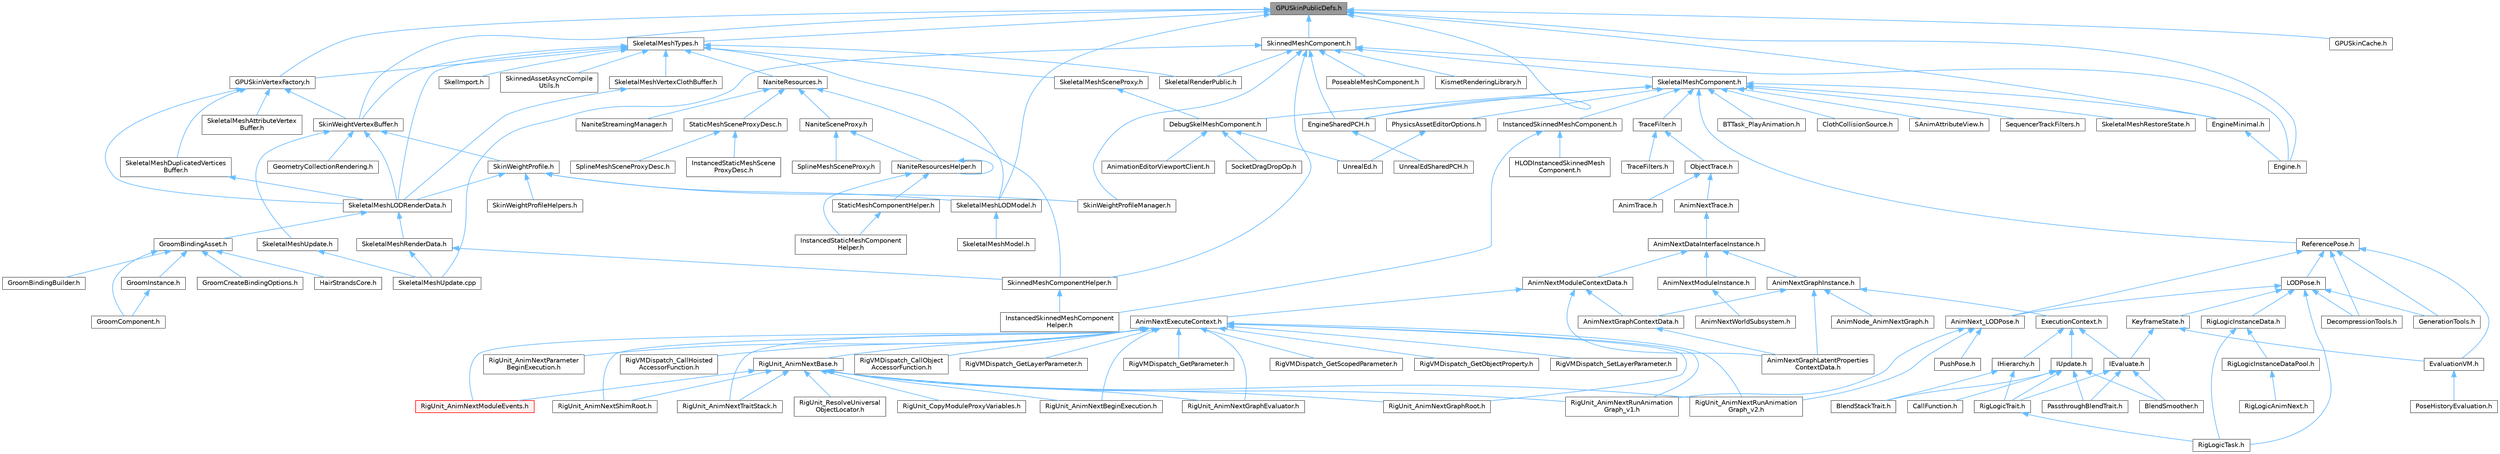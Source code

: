 digraph "GPUSkinPublicDefs.h"
{
 // INTERACTIVE_SVG=YES
 // LATEX_PDF_SIZE
  bgcolor="transparent";
  edge [fontname=Helvetica,fontsize=10,labelfontname=Helvetica,labelfontsize=10];
  node [fontname=Helvetica,fontsize=10,shape=box,height=0.2,width=0.4];
  Node1 [id="Node000001",label="GPUSkinPublicDefs.h",height=0.2,width=0.4,color="gray40", fillcolor="grey60", style="filled", fontcolor="black",tooltip=" "];
  Node1 -> Node2 [id="edge1_Node000001_Node000002",dir="back",color="steelblue1",style="solid",tooltip=" "];
  Node2 [id="Node000002",label="Engine.h",height=0.2,width=0.4,color="grey40", fillcolor="white", style="filled",URL="$d1/d34/Public_2Engine_8h.html",tooltip=" "];
  Node1 -> Node3 [id="edge2_Node000001_Node000003",dir="back",color="steelblue1",style="solid",tooltip=" "];
  Node3 [id="Node000003",label="EngineMinimal.h",height=0.2,width=0.4,color="grey40", fillcolor="white", style="filled",URL="$d0/d2c/EngineMinimal_8h.html",tooltip=" "];
  Node3 -> Node2 [id="edge3_Node000003_Node000002",dir="back",color="steelblue1",style="solid",tooltip=" "];
  Node1 -> Node4 [id="edge4_Node000001_Node000004",dir="back",color="steelblue1",style="solid",tooltip=" "];
  Node4 [id="Node000004",label="EngineSharedPCH.h",height=0.2,width=0.4,color="grey40", fillcolor="white", style="filled",URL="$dc/dbb/EngineSharedPCH_8h.html",tooltip=" "];
  Node4 -> Node5 [id="edge5_Node000004_Node000005",dir="back",color="steelblue1",style="solid",tooltip=" "];
  Node5 [id="Node000005",label="UnrealEdSharedPCH.h",height=0.2,width=0.4,color="grey40", fillcolor="white", style="filled",URL="$d1/de6/UnrealEdSharedPCH_8h.html",tooltip=" "];
  Node1 -> Node6 [id="edge6_Node000001_Node000006",dir="back",color="steelblue1",style="solid",tooltip=" "];
  Node6 [id="Node000006",label="GPUSkinCache.h",height=0.2,width=0.4,color="grey40", fillcolor="white", style="filled",URL="$d0/d2d/GPUSkinCache_8h.html",tooltip=" "];
  Node1 -> Node7 [id="edge7_Node000001_Node000007",dir="back",color="steelblue1",style="solid",tooltip=" "];
  Node7 [id="Node000007",label="GPUSkinVertexFactory.h",height=0.2,width=0.4,color="grey40", fillcolor="white", style="filled",URL="$db/dcc/GPUSkinVertexFactory_8h.html",tooltip=" "];
  Node7 -> Node8 [id="edge8_Node000007_Node000008",dir="back",color="steelblue1",style="solid",tooltip=" "];
  Node8 [id="Node000008",label="SkeletalMeshAttributeVertex\lBuffer.h",height=0.2,width=0.4,color="grey40", fillcolor="white", style="filled",URL="$de/d6e/SkeletalMeshAttributeVertexBuffer_8h.html",tooltip=" "];
  Node7 -> Node9 [id="edge9_Node000007_Node000009",dir="back",color="steelblue1",style="solid",tooltip=" "];
  Node9 [id="Node000009",label="SkeletalMeshDuplicatedVertices\lBuffer.h",height=0.2,width=0.4,color="grey40", fillcolor="white", style="filled",URL="$d6/da7/SkeletalMeshDuplicatedVerticesBuffer_8h.html",tooltip=" "];
  Node9 -> Node10 [id="edge10_Node000009_Node000010",dir="back",color="steelblue1",style="solid",tooltip=" "];
  Node10 [id="Node000010",label="SkeletalMeshLODRenderData.h",height=0.2,width=0.4,color="grey40", fillcolor="white", style="filled",URL="$d0/d5a/SkeletalMeshLODRenderData_8h.html",tooltip=" "];
  Node10 -> Node11 [id="edge11_Node000010_Node000011",dir="back",color="steelblue1",style="solid",tooltip=" "];
  Node11 [id="Node000011",label="GroomBindingAsset.h",height=0.2,width=0.4,color="grey40", fillcolor="white", style="filled",URL="$de/d26/GroomBindingAsset_8h.html",tooltip=" "];
  Node11 -> Node12 [id="edge12_Node000011_Node000012",dir="back",color="steelblue1",style="solid",tooltip=" "];
  Node12 [id="Node000012",label="GroomBindingBuilder.h",height=0.2,width=0.4,color="grey40", fillcolor="white", style="filled",URL="$d2/d2f/GroomBindingBuilder_8h.html",tooltip=" "];
  Node11 -> Node13 [id="edge13_Node000011_Node000013",dir="back",color="steelblue1",style="solid",tooltip=" "];
  Node13 [id="Node000013",label="GroomComponent.h",height=0.2,width=0.4,color="grey40", fillcolor="white", style="filled",URL="$de/d2e/GroomComponent_8h.html",tooltip=" "];
  Node11 -> Node14 [id="edge14_Node000011_Node000014",dir="back",color="steelblue1",style="solid",tooltip=" "];
  Node14 [id="Node000014",label="GroomCreateBindingOptions.h",height=0.2,width=0.4,color="grey40", fillcolor="white", style="filled",URL="$d5/dba/GroomCreateBindingOptions_8h.html",tooltip=" "];
  Node11 -> Node15 [id="edge15_Node000011_Node000015",dir="back",color="steelblue1",style="solid",tooltip=" "];
  Node15 [id="Node000015",label="GroomInstance.h",height=0.2,width=0.4,color="grey40", fillcolor="white", style="filled",URL="$dd/d47/GroomInstance_8h.html",tooltip=" "];
  Node15 -> Node13 [id="edge16_Node000015_Node000013",dir="back",color="steelblue1",style="solid",tooltip=" "];
  Node11 -> Node16 [id="edge17_Node000011_Node000016",dir="back",color="steelblue1",style="solid",tooltip=" "];
  Node16 [id="Node000016",label="HairStrandsCore.h",height=0.2,width=0.4,color="grey40", fillcolor="white", style="filled",URL="$d7/def/HairStrandsCore_8h.html",tooltip=" "];
  Node10 -> Node17 [id="edge18_Node000010_Node000017",dir="back",color="steelblue1",style="solid",tooltip=" "];
  Node17 [id="Node000017",label="SkeletalMeshRenderData.h",height=0.2,width=0.4,color="grey40", fillcolor="white", style="filled",URL="$d9/d14/SkeletalMeshRenderData_8h.html",tooltip=" "];
  Node17 -> Node18 [id="edge19_Node000017_Node000018",dir="back",color="steelblue1",style="solid",tooltip=" "];
  Node18 [id="Node000018",label="SkeletalMeshUpdate.cpp",height=0.2,width=0.4,color="grey40", fillcolor="white", style="filled",URL="$db/d45/SkeletalMeshUpdate_8cpp.html",tooltip=" "];
  Node17 -> Node19 [id="edge20_Node000017_Node000019",dir="back",color="steelblue1",style="solid",tooltip=" "];
  Node19 [id="Node000019",label="SkinnedMeshComponentHelper.h",height=0.2,width=0.4,color="grey40", fillcolor="white", style="filled",URL="$db/d81/SkinnedMeshComponentHelper_8h.html",tooltip=" "];
  Node19 -> Node20 [id="edge21_Node000019_Node000020",dir="back",color="steelblue1",style="solid",tooltip=" "];
  Node20 [id="Node000020",label="InstancedSkinnedMeshComponent\lHelper.h",height=0.2,width=0.4,color="grey40", fillcolor="white", style="filled",URL="$d1/d86/InstancedSkinnedMeshComponentHelper_8h.html",tooltip=" "];
  Node7 -> Node10 [id="edge22_Node000007_Node000010",dir="back",color="steelblue1",style="solid",tooltip=" "];
  Node7 -> Node21 [id="edge23_Node000007_Node000021",dir="back",color="steelblue1",style="solid",tooltip=" "];
  Node21 [id="Node000021",label="SkinWeightVertexBuffer.h",height=0.2,width=0.4,color="grey40", fillcolor="white", style="filled",URL="$d3/d86/SkinWeightVertexBuffer_8h.html",tooltip=" "];
  Node21 -> Node22 [id="edge24_Node000021_Node000022",dir="back",color="steelblue1",style="solid",tooltip=" "];
  Node22 [id="Node000022",label="GeometryCollectionRendering.h",height=0.2,width=0.4,color="grey40", fillcolor="white", style="filled",URL="$dc/d68/GeometryCollectionRendering_8h.html",tooltip=" "];
  Node21 -> Node10 [id="edge25_Node000021_Node000010",dir="back",color="steelblue1",style="solid",tooltip=" "];
  Node21 -> Node23 [id="edge26_Node000021_Node000023",dir="back",color="steelblue1",style="solid",tooltip=" "];
  Node23 [id="Node000023",label="SkeletalMeshUpdate.h",height=0.2,width=0.4,color="grey40", fillcolor="white", style="filled",URL="$df/d79/SkeletalMeshUpdate_8h.html",tooltip=" "];
  Node23 -> Node18 [id="edge27_Node000023_Node000018",dir="back",color="steelblue1",style="solid",tooltip=" "];
  Node21 -> Node24 [id="edge28_Node000021_Node000024",dir="back",color="steelblue1",style="solid",tooltip=" "];
  Node24 [id="Node000024",label="SkinWeightProfile.h",height=0.2,width=0.4,color="grey40", fillcolor="white", style="filled",URL="$d9/d1f/SkinWeightProfile_8h.html",tooltip=" "];
  Node24 -> Node25 [id="edge29_Node000024_Node000025",dir="back",color="steelblue1",style="solid",tooltip=" "];
  Node25 [id="Node000025",label="SkeletalMeshLODModel.h",height=0.2,width=0.4,color="grey40", fillcolor="white", style="filled",URL="$d2/d34/SkeletalMeshLODModel_8h.html",tooltip=" "];
  Node25 -> Node26 [id="edge30_Node000025_Node000026",dir="back",color="steelblue1",style="solid",tooltip=" "];
  Node26 [id="Node000026",label="SkeletalMeshModel.h",height=0.2,width=0.4,color="grey40", fillcolor="white", style="filled",URL="$d1/d2c/SkeletalMeshModel_8h.html",tooltip=" "];
  Node24 -> Node10 [id="edge31_Node000024_Node000010",dir="back",color="steelblue1",style="solid",tooltip=" "];
  Node24 -> Node27 [id="edge32_Node000024_Node000027",dir="back",color="steelblue1",style="solid",tooltip=" "];
  Node27 [id="Node000027",label="SkinWeightProfileHelpers.h",height=0.2,width=0.4,color="grey40", fillcolor="white", style="filled",URL="$d4/d53/SkinWeightProfileHelpers_8h.html",tooltip=" "];
  Node24 -> Node28 [id="edge33_Node000024_Node000028",dir="back",color="steelblue1",style="solid",tooltip=" "];
  Node28 [id="Node000028",label="SkinWeightProfileManager.h",height=0.2,width=0.4,color="grey40", fillcolor="white", style="filled",URL="$d4/d83/SkinWeightProfileManager_8h.html",tooltip=" "];
  Node1 -> Node25 [id="edge34_Node000001_Node000025",dir="back",color="steelblue1",style="solid",tooltip=" "];
  Node1 -> Node29 [id="edge35_Node000001_Node000029",dir="back",color="steelblue1",style="solid",tooltip=" "];
  Node29 [id="Node000029",label="SkeletalMeshTypes.h",height=0.2,width=0.4,color="grey40", fillcolor="white", style="filled",URL="$d5/d0c/SkeletalMeshTypes_8h.html",tooltip=" "];
  Node29 -> Node7 [id="edge36_Node000029_Node000007",dir="back",color="steelblue1",style="solid",tooltip=" "];
  Node29 -> Node30 [id="edge37_Node000029_Node000030",dir="back",color="steelblue1",style="solid",tooltip=" "];
  Node30 [id="Node000030",label="NaniteResources.h",height=0.2,width=0.4,color="grey40", fillcolor="white", style="filled",URL="$d7/d8b/NaniteResources_8h.html",tooltip=" "];
  Node30 -> Node31 [id="edge38_Node000030_Node000031",dir="back",color="steelblue1",style="solid",tooltip=" "];
  Node31 [id="Node000031",label="NaniteSceneProxy.h",height=0.2,width=0.4,color="grey40", fillcolor="white", style="filled",URL="$de/dae/NaniteSceneProxy_8h.html",tooltip=" "];
  Node31 -> Node32 [id="edge39_Node000031_Node000032",dir="back",color="steelblue1",style="solid",tooltip=" "];
  Node32 [id="Node000032",label="NaniteResourcesHelper.h",height=0.2,width=0.4,color="grey40", fillcolor="white", style="filled",URL="$dc/d48/NaniteResourcesHelper_8h.html",tooltip=" "];
  Node32 -> Node33 [id="edge40_Node000032_Node000033",dir="back",color="steelblue1",style="solid",tooltip=" "];
  Node33 [id="Node000033",label="InstancedStaticMeshComponent\lHelper.h",height=0.2,width=0.4,color="grey40", fillcolor="white", style="filled",URL="$dc/dc7/InstancedStaticMeshComponentHelper_8h.html",tooltip=" "];
  Node32 -> Node32 [id="edge41_Node000032_Node000032",dir="back",color="steelblue1",style="solid",tooltip=" "];
  Node32 -> Node34 [id="edge42_Node000032_Node000034",dir="back",color="steelblue1",style="solid",tooltip=" "];
  Node34 [id="Node000034",label="StaticMeshComponentHelper.h",height=0.2,width=0.4,color="grey40", fillcolor="white", style="filled",URL="$dc/dc1/StaticMeshComponentHelper_8h.html",tooltip=" "];
  Node34 -> Node33 [id="edge43_Node000034_Node000033",dir="back",color="steelblue1",style="solid",tooltip=" "];
  Node31 -> Node35 [id="edge44_Node000031_Node000035",dir="back",color="steelblue1",style="solid",tooltip=" "];
  Node35 [id="Node000035",label="SplineMeshSceneProxy.h",height=0.2,width=0.4,color="grey40", fillcolor="white", style="filled",URL="$dd/dcb/SplineMeshSceneProxy_8h.html",tooltip=" "];
  Node30 -> Node36 [id="edge45_Node000030_Node000036",dir="back",color="steelblue1",style="solid",tooltip=" "];
  Node36 [id="Node000036",label="NaniteStreamingManager.h",height=0.2,width=0.4,color="grey40", fillcolor="white", style="filled",URL="$d2/d3f/NaniteStreamingManager_8h.html",tooltip=" "];
  Node30 -> Node19 [id="edge46_Node000030_Node000019",dir="back",color="steelblue1",style="solid",tooltip=" "];
  Node30 -> Node37 [id="edge47_Node000030_Node000037",dir="back",color="steelblue1",style="solid",tooltip=" "];
  Node37 [id="Node000037",label="StaticMeshSceneProxyDesc.h",height=0.2,width=0.4,color="grey40", fillcolor="white", style="filled",URL="$d0/d31/StaticMeshSceneProxyDesc_8h.html",tooltip=" "];
  Node37 -> Node38 [id="edge48_Node000037_Node000038",dir="back",color="steelblue1",style="solid",tooltip=" "];
  Node38 [id="Node000038",label="InstancedStaticMeshScene\lProxyDesc.h",height=0.2,width=0.4,color="grey40", fillcolor="white", style="filled",URL="$db/dcf/InstancedStaticMeshSceneProxyDesc_8h.html",tooltip=" "];
  Node37 -> Node39 [id="edge49_Node000037_Node000039",dir="back",color="steelblue1",style="solid",tooltip=" "];
  Node39 [id="Node000039",label="SplineMeshSceneProxyDesc.h",height=0.2,width=0.4,color="grey40", fillcolor="white", style="filled",URL="$db/d1b/SplineMeshSceneProxyDesc_8h.html",tooltip=" "];
  Node29 -> Node40 [id="edge50_Node000029_Node000040",dir="back",color="steelblue1",style="solid",tooltip=" "];
  Node40 [id="Node000040",label="SkelImport.h",height=0.2,width=0.4,color="grey40", fillcolor="white", style="filled",URL="$d2/d8b/SkelImport_8h.html",tooltip=" "];
  Node29 -> Node25 [id="edge51_Node000029_Node000025",dir="back",color="steelblue1",style="solid",tooltip=" "];
  Node29 -> Node10 [id="edge52_Node000029_Node000010",dir="back",color="steelblue1",style="solid",tooltip=" "];
  Node29 -> Node41 [id="edge53_Node000029_Node000041",dir="back",color="steelblue1",style="solid",tooltip=" "];
  Node41 [id="Node000041",label="SkeletalMeshSceneProxy.h",height=0.2,width=0.4,color="grey40", fillcolor="white", style="filled",URL="$de/de8/SkeletalMeshSceneProxy_8h.html",tooltip=" "];
  Node41 -> Node42 [id="edge54_Node000041_Node000042",dir="back",color="steelblue1",style="solid",tooltip=" "];
  Node42 [id="Node000042",label="DebugSkelMeshComponent.h",height=0.2,width=0.4,color="grey40", fillcolor="white", style="filled",URL="$d5/d33/DebugSkelMeshComponent_8h.html",tooltip=" "];
  Node42 -> Node43 [id="edge55_Node000042_Node000043",dir="back",color="steelblue1",style="solid",tooltip=" "];
  Node43 [id="Node000043",label="AnimationEditorViewportClient.h",height=0.2,width=0.4,color="grey40", fillcolor="white", style="filled",URL="$d1/d45/AnimationEditorViewportClient_8h.html",tooltip=" "];
  Node42 -> Node44 [id="edge56_Node000042_Node000044",dir="back",color="steelblue1",style="solid",tooltip=" "];
  Node44 [id="Node000044",label="SocketDragDropOp.h",height=0.2,width=0.4,color="grey40", fillcolor="white", style="filled",URL="$d2/d53/SocketDragDropOp_8h.html",tooltip=" "];
  Node42 -> Node45 [id="edge57_Node000042_Node000045",dir="back",color="steelblue1",style="solid",tooltip=" "];
  Node45 [id="Node000045",label="UnrealEd.h",height=0.2,width=0.4,color="grey40", fillcolor="white", style="filled",URL="$d2/d5f/UnrealEd_8h.html",tooltip=" "];
  Node29 -> Node46 [id="edge58_Node000029_Node000046",dir="back",color="steelblue1",style="solid",tooltip=" "];
  Node46 [id="Node000046",label="SkeletalMeshVertexClothBuffer.h",height=0.2,width=0.4,color="grey40", fillcolor="white", style="filled",URL="$d4/d64/SkeletalMeshVertexClothBuffer_8h.html",tooltip=" "];
  Node46 -> Node10 [id="edge59_Node000046_Node000010",dir="back",color="steelblue1",style="solid",tooltip=" "];
  Node29 -> Node47 [id="edge60_Node000029_Node000047",dir="back",color="steelblue1",style="solid",tooltip=" "];
  Node47 [id="Node000047",label="SkeletalRenderPublic.h",height=0.2,width=0.4,color="grey40", fillcolor="white", style="filled",URL="$d5/d40/SkeletalRenderPublic_8h.html",tooltip=" "];
  Node29 -> Node21 [id="edge61_Node000029_Node000021",dir="back",color="steelblue1",style="solid",tooltip=" "];
  Node29 -> Node48 [id="edge62_Node000029_Node000048",dir="back",color="steelblue1",style="solid",tooltip=" "];
  Node48 [id="Node000048",label="SkinnedAssetAsyncCompile\lUtils.h",height=0.2,width=0.4,color="grey40", fillcolor="white", style="filled",URL="$d0/dc7/SkinnedAssetAsyncCompileUtils_8h.html",tooltip=" "];
  Node1 -> Node21 [id="edge63_Node000001_Node000021",dir="back",color="steelblue1",style="solid",tooltip=" "];
  Node1 -> Node49 [id="edge64_Node000001_Node000049",dir="back",color="steelblue1",style="solid",tooltip=" "];
  Node49 [id="Node000049",label="SkinnedMeshComponent.h",height=0.2,width=0.4,color="grey40", fillcolor="white", style="filled",URL="$da/d62/SkinnedMeshComponent_8h.html",tooltip=" "];
  Node49 -> Node2 [id="edge65_Node000049_Node000002",dir="back",color="steelblue1",style="solid",tooltip=" "];
  Node49 -> Node4 [id="edge66_Node000049_Node000004",dir="back",color="steelblue1",style="solid",tooltip=" "];
  Node49 -> Node50 [id="edge67_Node000049_Node000050",dir="back",color="steelblue1",style="solid",tooltip=" "];
  Node50 [id="Node000050",label="KismetRenderingLibrary.h",height=0.2,width=0.4,color="grey40", fillcolor="white", style="filled",URL="$dc/d9a/KismetRenderingLibrary_8h.html",tooltip=" "];
  Node49 -> Node51 [id="edge68_Node000049_Node000051",dir="back",color="steelblue1",style="solid",tooltip=" "];
  Node51 [id="Node000051",label="PoseableMeshComponent.h",height=0.2,width=0.4,color="grey40", fillcolor="white", style="filled",URL="$df/d28/PoseableMeshComponent_8h.html",tooltip=" "];
  Node49 -> Node52 [id="edge69_Node000049_Node000052",dir="back",color="steelblue1",style="solid",tooltip=" "];
  Node52 [id="Node000052",label="SkeletalMeshComponent.h",height=0.2,width=0.4,color="grey40", fillcolor="white", style="filled",URL="$d8/db5/SkeletalMeshComponent_8h.html",tooltip=" "];
  Node52 -> Node53 [id="edge70_Node000052_Node000053",dir="back",color="steelblue1",style="solid",tooltip=" "];
  Node53 [id="Node000053",label="BTTask_PlayAnimation.h",height=0.2,width=0.4,color="grey40", fillcolor="white", style="filled",URL="$db/d8d/BTTask__PlayAnimation_8h.html",tooltip=" "];
  Node52 -> Node54 [id="edge71_Node000052_Node000054",dir="back",color="steelblue1",style="solid",tooltip=" "];
  Node54 [id="Node000054",label="ClothCollisionSource.h",height=0.2,width=0.4,color="grey40", fillcolor="white", style="filled",URL="$d2/dac/ClothCollisionSource_8h.html",tooltip=" "];
  Node52 -> Node42 [id="edge72_Node000052_Node000042",dir="back",color="steelblue1",style="solid",tooltip=" "];
  Node52 -> Node3 [id="edge73_Node000052_Node000003",dir="back",color="steelblue1",style="solid",tooltip=" "];
  Node52 -> Node4 [id="edge74_Node000052_Node000004",dir="back",color="steelblue1",style="solid",tooltip=" "];
  Node52 -> Node55 [id="edge75_Node000052_Node000055",dir="back",color="steelblue1",style="solid",tooltip=" "];
  Node55 [id="Node000055",label="InstancedSkinnedMeshComponent.h",height=0.2,width=0.4,color="grey40", fillcolor="white", style="filled",URL="$d7/da7/InstancedSkinnedMeshComponent_8h.html",tooltip=" "];
  Node55 -> Node56 [id="edge76_Node000055_Node000056",dir="back",color="steelblue1",style="solid",tooltip=" "];
  Node56 [id="Node000056",label="HLODInstancedSkinnedMesh\lComponent.h",height=0.2,width=0.4,color="grey40", fillcolor="white", style="filled",URL="$d5/d06/HLODInstancedSkinnedMeshComponent_8h.html",tooltip=" "];
  Node55 -> Node20 [id="edge77_Node000055_Node000020",dir="back",color="steelblue1",style="solid",tooltip=" "];
  Node52 -> Node57 [id="edge78_Node000052_Node000057",dir="back",color="steelblue1",style="solid",tooltip=" "];
  Node57 [id="Node000057",label="PhysicsAssetEditorOptions.h",height=0.2,width=0.4,color="grey40", fillcolor="white", style="filled",URL="$df/d83/PhysicsAssetEditorOptions_8h.html",tooltip=" "];
  Node57 -> Node45 [id="edge79_Node000057_Node000045",dir="back",color="steelblue1",style="solid",tooltip=" "];
  Node52 -> Node58 [id="edge80_Node000052_Node000058",dir="back",color="steelblue1",style="solid",tooltip=" "];
  Node58 [id="Node000058",label="ReferencePose.h",height=0.2,width=0.4,color="grey40", fillcolor="white", style="filled",URL="$d7/d7f/ReferencePose_8h.html",tooltip=" "];
  Node58 -> Node59 [id="edge81_Node000058_Node000059",dir="back",color="steelblue1",style="solid",tooltip=" "];
  Node59 [id="Node000059",label="AnimNext_LODPose.h",height=0.2,width=0.4,color="grey40", fillcolor="white", style="filled",URL="$d7/d76/AnimNext__LODPose_8h.html",tooltip=" "];
  Node59 -> Node60 [id="edge82_Node000059_Node000060",dir="back",color="steelblue1",style="solid",tooltip=" "];
  Node60 [id="Node000060",label="PushPose.h",height=0.2,width=0.4,color="grey40", fillcolor="white", style="filled",URL="$d2/de9/PushPose_8h.html",tooltip=" "];
  Node59 -> Node61 [id="edge83_Node000059_Node000061",dir="back",color="steelblue1",style="solid",tooltip=" "];
  Node61 [id="Node000061",label="RigUnit_AnimNextRunAnimation\lGraph_v1.h",height=0.2,width=0.4,color="grey40", fillcolor="white", style="filled",URL="$d1/df7/RigUnit__AnimNextRunAnimationGraph__v1_8h.html",tooltip=" "];
  Node59 -> Node62 [id="edge84_Node000059_Node000062",dir="back",color="steelblue1",style="solid",tooltip=" "];
  Node62 [id="Node000062",label="RigUnit_AnimNextRunAnimation\lGraph_v2.h",height=0.2,width=0.4,color="grey40", fillcolor="white", style="filled",URL="$d6/d84/RigUnit__AnimNextRunAnimationGraph__v2_8h.html",tooltip=" "];
  Node58 -> Node63 [id="edge85_Node000058_Node000063",dir="back",color="steelblue1",style="solid",tooltip=" "];
  Node63 [id="Node000063",label="DecompressionTools.h",height=0.2,width=0.4,color="grey40", fillcolor="white", style="filled",URL="$db/dae/DecompressionTools_8h.html",tooltip=" "];
  Node58 -> Node64 [id="edge86_Node000058_Node000064",dir="back",color="steelblue1",style="solid",tooltip=" "];
  Node64 [id="Node000064",label="EvaluationVM.h",height=0.2,width=0.4,color="grey40", fillcolor="white", style="filled",URL="$d0/d71/EvaluationVM_8h.html",tooltip=" "];
  Node64 -> Node65 [id="edge87_Node000064_Node000065",dir="back",color="steelblue1",style="solid",tooltip=" "];
  Node65 [id="Node000065",label="PoseHistoryEvaluation.h",height=0.2,width=0.4,color="grey40", fillcolor="white", style="filled",URL="$d5/d97/PoseHistoryEvaluation_8h.html",tooltip=" "];
  Node58 -> Node66 [id="edge88_Node000058_Node000066",dir="back",color="steelblue1",style="solid",tooltip=" "];
  Node66 [id="Node000066",label="GenerationTools.h",height=0.2,width=0.4,color="grey40", fillcolor="white", style="filled",URL="$d9/d81/GenerationTools_8h.html",tooltip=" "];
  Node58 -> Node67 [id="edge89_Node000058_Node000067",dir="back",color="steelblue1",style="solid",tooltip=" "];
  Node67 [id="Node000067",label="LODPose.h",height=0.2,width=0.4,color="grey40", fillcolor="white", style="filled",URL="$d5/d7b/LODPose_8h.html",tooltip=" "];
  Node67 -> Node59 [id="edge90_Node000067_Node000059",dir="back",color="steelblue1",style="solid",tooltip=" "];
  Node67 -> Node63 [id="edge91_Node000067_Node000063",dir="back",color="steelblue1",style="solid",tooltip=" "];
  Node67 -> Node66 [id="edge92_Node000067_Node000066",dir="back",color="steelblue1",style="solid",tooltip=" "];
  Node67 -> Node68 [id="edge93_Node000067_Node000068",dir="back",color="steelblue1",style="solid",tooltip=" "];
  Node68 [id="Node000068",label="KeyframeState.h",height=0.2,width=0.4,color="grey40", fillcolor="white", style="filled",URL="$d3/dcd/KeyframeState_8h.html",tooltip=" "];
  Node68 -> Node64 [id="edge94_Node000068_Node000064",dir="back",color="steelblue1",style="solid",tooltip=" "];
  Node68 -> Node69 [id="edge95_Node000068_Node000069",dir="back",color="steelblue1",style="solid",tooltip=" "];
  Node69 [id="Node000069",label="IEvaluate.h",height=0.2,width=0.4,color="grey40", fillcolor="white", style="filled",URL="$d8/d35/IEvaluate_8h.html",tooltip=" "];
  Node69 -> Node70 [id="edge96_Node000069_Node000070",dir="back",color="steelblue1",style="solid",tooltip=" "];
  Node70 [id="Node000070",label="BlendSmoother.h",height=0.2,width=0.4,color="grey40", fillcolor="white", style="filled",URL="$d8/d3e/BlendSmoother_8h.html",tooltip=" "];
  Node69 -> Node71 [id="edge97_Node000069_Node000071",dir="back",color="steelblue1",style="solid",tooltip=" "];
  Node71 [id="Node000071",label="PassthroughBlendTrait.h",height=0.2,width=0.4,color="grey40", fillcolor="white", style="filled",URL="$d7/d0b/PassthroughBlendTrait_8h.html",tooltip=" "];
  Node69 -> Node72 [id="edge98_Node000069_Node000072",dir="back",color="steelblue1",style="solid",tooltip=" "];
  Node72 [id="Node000072",label="RigLogicTrait.h",height=0.2,width=0.4,color="grey40", fillcolor="white", style="filled",URL="$d7/dfd/RigLogicTrait_8h.html",tooltip=" "];
  Node72 -> Node73 [id="edge99_Node000072_Node000073",dir="back",color="steelblue1",style="solid",tooltip=" "];
  Node73 [id="Node000073",label="RigLogicTask.h",height=0.2,width=0.4,color="grey40", fillcolor="white", style="filled",URL="$dd/de7/RigLogicTask_8h.html",tooltip=" "];
  Node67 -> Node74 [id="edge100_Node000067_Node000074",dir="back",color="steelblue1",style="solid",tooltip=" "];
  Node74 [id="Node000074",label="RigLogicInstanceData.h",height=0.2,width=0.4,color="grey40", fillcolor="white", style="filled",URL="$d5/d38/RigLogicInstanceData_8h.html",tooltip=" "];
  Node74 -> Node75 [id="edge101_Node000074_Node000075",dir="back",color="steelblue1",style="solid",tooltip=" "];
  Node75 [id="Node000075",label="RigLogicInstanceDataPool.h",height=0.2,width=0.4,color="grey40", fillcolor="white", style="filled",URL="$d3/df0/RigLogicInstanceDataPool_8h.html",tooltip=" "];
  Node75 -> Node76 [id="edge102_Node000075_Node000076",dir="back",color="steelblue1",style="solid",tooltip=" "];
  Node76 [id="Node000076",label="RigLogicAnimNext.h",height=0.2,width=0.4,color="grey40", fillcolor="white", style="filled",URL="$d6/dae/RigLogicAnimNext_8h.html",tooltip=" "];
  Node74 -> Node73 [id="edge103_Node000074_Node000073",dir="back",color="steelblue1",style="solid",tooltip=" "];
  Node67 -> Node73 [id="edge104_Node000067_Node000073",dir="back",color="steelblue1",style="solid",tooltip=" "];
  Node52 -> Node77 [id="edge105_Node000052_Node000077",dir="back",color="steelblue1",style="solid",tooltip=" "];
  Node77 [id="Node000077",label="SAnimAttributeView.h",height=0.2,width=0.4,color="grey40", fillcolor="white", style="filled",URL="$df/d42/SAnimAttributeView_8h.html",tooltip=" "];
  Node52 -> Node78 [id="edge106_Node000052_Node000078",dir="back",color="steelblue1",style="solid",tooltip=" "];
  Node78 [id="Node000078",label="SequencerTrackFilters.h",height=0.2,width=0.4,color="grey40", fillcolor="white", style="filled",URL="$df/d72/SequencerTrackFilters_8h.html",tooltip=" "];
  Node52 -> Node79 [id="edge107_Node000052_Node000079",dir="back",color="steelblue1",style="solid",tooltip=" "];
  Node79 [id="Node000079",label="SkeletalMeshRestoreState.h",height=0.2,width=0.4,color="grey40", fillcolor="white", style="filled",URL="$d4/dfa/SkeletalMeshRestoreState_8h.html",tooltip=" "];
  Node52 -> Node80 [id="edge108_Node000052_Node000080",dir="back",color="steelblue1",style="solid",tooltip=" "];
  Node80 [id="Node000080",label="TraceFilter.h",height=0.2,width=0.4,color="grey40", fillcolor="white", style="filled",URL="$de/dc1/TraceFilter_8h.html",tooltip=" "];
  Node80 -> Node81 [id="edge109_Node000080_Node000081",dir="back",color="steelblue1",style="solid",tooltip=" "];
  Node81 [id="Node000081",label="ObjectTrace.h",height=0.2,width=0.4,color="grey40", fillcolor="white", style="filled",URL="$d5/d70/ObjectTrace_8h.html",tooltip=" "];
  Node81 -> Node82 [id="edge110_Node000081_Node000082",dir="back",color="steelblue1",style="solid",tooltip=" "];
  Node82 [id="Node000082",label="AnimNextTrace.h",height=0.2,width=0.4,color="grey40", fillcolor="white", style="filled",URL="$d5/d1d/AnimNextTrace_8h.html",tooltip=" "];
  Node82 -> Node83 [id="edge111_Node000082_Node000083",dir="back",color="steelblue1",style="solid",tooltip=" "];
  Node83 [id="Node000083",label="AnimNextDataInterfaceInstance.h",height=0.2,width=0.4,color="grey40", fillcolor="white", style="filled",URL="$d4/dc0/AnimNextDataInterfaceInstance_8h.html",tooltip=" "];
  Node83 -> Node84 [id="edge112_Node000083_Node000084",dir="back",color="steelblue1",style="solid",tooltip=" "];
  Node84 [id="Node000084",label="AnimNextGraphInstance.h",height=0.2,width=0.4,color="grey40", fillcolor="white", style="filled",URL="$df/d5e/AnimNextGraphInstance_8h.html",tooltip=" "];
  Node84 -> Node85 [id="edge113_Node000084_Node000085",dir="back",color="steelblue1",style="solid",tooltip=" "];
  Node85 [id="Node000085",label="AnimNextGraphContextData.h",height=0.2,width=0.4,color="grey40", fillcolor="white", style="filled",URL="$d6/d0a/AnimNextGraphContextData_8h.html",tooltip=" "];
  Node85 -> Node86 [id="edge114_Node000085_Node000086",dir="back",color="steelblue1",style="solid",tooltip=" "];
  Node86 [id="Node000086",label="AnimNextGraphLatentProperties\lContextData.h",height=0.2,width=0.4,color="grey40", fillcolor="white", style="filled",URL="$da/d49/AnimNextGraphLatentPropertiesContextData_8h.html",tooltip=" "];
  Node84 -> Node86 [id="edge115_Node000084_Node000086",dir="back",color="steelblue1",style="solid",tooltip=" "];
  Node84 -> Node87 [id="edge116_Node000084_Node000087",dir="back",color="steelblue1",style="solid",tooltip=" "];
  Node87 [id="Node000087",label="AnimNode_AnimNextGraph.h",height=0.2,width=0.4,color="grey40", fillcolor="white", style="filled",URL="$d5/d20/AnimNode__AnimNextGraph_8h.html",tooltip=" "];
  Node84 -> Node88 [id="edge117_Node000084_Node000088",dir="back",color="steelblue1",style="solid",tooltip=" "];
  Node88 [id="Node000088",label="ExecutionContext.h",height=0.2,width=0.4,color="grey40", fillcolor="white", style="filled",URL="$d2/da1/ExecutionContext_8h.html",tooltip=" "];
  Node88 -> Node69 [id="edge118_Node000088_Node000069",dir="back",color="steelblue1",style="solid",tooltip=" "];
  Node88 -> Node89 [id="edge119_Node000088_Node000089",dir="back",color="steelblue1",style="solid",tooltip=" "];
  Node89 [id="Node000089",label="IHierarchy.h",height=0.2,width=0.4,color="grey40", fillcolor="white", style="filled",URL="$d6/d76/IHierarchy_8h.html",tooltip=" "];
  Node89 -> Node90 [id="edge120_Node000089_Node000090",dir="back",color="steelblue1",style="solid",tooltip=" "];
  Node90 [id="Node000090",label="BlendStackTrait.h",height=0.2,width=0.4,color="grey40", fillcolor="white", style="filled",URL="$dd/dc9/BlendStackTrait_8h.html",tooltip=" "];
  Node89 -> Node72 [id="edge121_Node000089_Node000072",dir="back",color="steelblue1",style="solid",tooltip=" "];
  Node88 -> Node91 [id="edge122_Node000088_Node000091",dir="back",color="steelblue1",style="solid",tooltip=" "];
  Node91 [id="Node000091",label="IUpdate.h",height=0.2,width=0.4,color="grey40", fillcolor="white", style="filled",URL="$d9/d18/IUpdate_8h.html",tooltip=" "];
  Node91 -> Node70 [id="edge123_Node000091_Node000070",dir="back",color="steelblue1",style="solid",tooltip=" "];
  Node91 -> Node90 [id="edge124_Node000091_Node000090",dir="back",color="steelblue1",style="solid",tooltip=" "];
  Node91 -> Node92 [id="edge125_Node000091_Node000092",dir="back",color="steelblue1",style="solid",tooltip=" "];
  Node92 [id="Node000092",label="CallFunction.h",height=0.2,width=0.4,color="grey40", fillcolor="white", style="filled",URL="$d0/dcd/CallFunction_8h.html",tooltip=" "];
  Node91 -> Node71 [id="edge126_Node000091_Node000071",dir="back",color="steelblue1",style="solid",tooltip=" "];
  Node91 -> Node72 [id="edge127_Node000091_Node000072",dir="back",color="steelblue1",style="solid",tooltip=" "];
  Node83 -> Node93 [id="edge128_Node000083_Node000093",dir="back",color="steelblue1",style="solid",tooltip=" "];
  Node93 [id="Node000093",label="AnimNextModuleContextData.h",height=0.2,width=0.4,color="grey40", fillcolor="white", style="filled",URL="$d8/d3c/AnimNextModuleContextData_8h.html",tooltip=" "];
  Node93 -> Node94 [id="edge129_Node000093_Node000094",dir="back",color="steelblue1",style="solid",tooltip=" "];
  Node94 [id="Node000094",label="AnimNextExecuteContext.h",height=0.2,width=0.4,color="grey40", fillcolor="white", style="filled",URL="$de/da5/AnimNextExecuteContext_8h.html",tooltip=" "];
  Node94 -> Node95 [id="edge130_Node000094_Node000095",dir="back",color="steelblue1",style="solid",tooltip=" "];
  Node95 [id="Node000095",label="RigUnit_AnimNextBase.h",height=0.2,width=0.4,color="grey40", fillcolor="white", style="filled",URL="$df/d32/RigUnit__AnimNextBase_8h.html",tooltip=" "];
  Node95 -> Node96 [id="edge131_Node000095_Node000096",dir="back",color="steelblue1",style="solid",tooltip=" "];
  Node96 [id="Node000096",label="RigUnit_AnimNextBeginExecution.h",height=0.2,width=0.4,color="grey40", fillcolor="white", style="filled",URL="$df/d5a/RigUnit__AnimNextBeginExecution_8h.html",tooltip=" "];
  Node95 -> Node97 [id="edge132_Node000095_Node000097",dir="back",color="steelblue1",style="solid",tooltip=" "];
  Node97 [id="Node000097",label="RigUnit_AnimNextGraphEvaluator.h",height=0.2,width=0.4,color="grey40", fillcolor="white", style="filled",URL="$db/dea/RigUnit__AnimNextGraphEvaluator_8h.html",tooltip=" "];
  Node95 -> Node98 [id="edge133_Node000095_Node000098",dir="back",color="steelblue1",style="solid",tooltip=" "];
  Node98 [id="Node000098",label="RigUnit_AnimNextGraphRoot.h",height=0.2,width=0.4,color="grey40", fillcolor="white", style="filled",URL="$db/db2/RigUnit__AnimNextGraphRoot_8h.html",tooltip=" "];
  Node95 -> Node99 [id="edge134_Node000095_Node000099",dir="back",color="steelblue1",style="solid",tooltip=" "];
  Node99 [id="Node000099",label="RigUnit_AnimNextModuleEvents.h",height=0.2,width=0.4,color="red", fillcolor="#FFF0F0", style="filled",URL="$db/d6a/RigUnit__AnimNextModuleEvents_8h.html",tooltip=" "];
  Node95 -> Node61 [id="edge135_Node000095_Node000061",dir="back",color="steelblue1",style="solid",tooltip=" "];
  Node95 -> Node62 [id="edge136_Node000095_Node000062",dir="back",color="steelblue1",style="solid",tooltip=" "];
  Node95 -> Node101 [id="edge137_Node000095_Node000101",dir="back",color="steelblue1",style="solid",tooltip=" "];
  Node101 [id="Node000101",label="RigUnit_AnimNextShimRoot.h",height=0.2,width=0.4,color="grey40", fillcolor="white", style="filled",URL="$de/d67/RigUnit__AnimNextShimRoot_8h.html",tooltip=" "];
  Node95 -> Node102 [id="edge138_Node000095_Node000102",dir="back",color="steelblue1",style="solid",tooltip=" "];
  Node102 [id="Node000102",label="RigUnit_AnimNextTraitStack.h",height=0.2,width=0.4,color="grey40", fillcolor="white", style="filled",URL="$d0/d14/RigUnit__AnimNextTraitStack_8h.html",tooltip=" "];
  Node95 -> Node103 [id="edge139_Node000095_Node000103",dir="back",color="steelblue1",style="solid",tooltip=" "];
  Node103 [id="Node000103",label="RigUnit_CopyModuleProxyVariables.h",height=0.2,width=0.4,color="grey40", fillcolor="white", style="filled",URL="$d8/d2f/RigUnit__CopyModuleProxyVariables_8h.html",tooltip=" "];
  Node95 -> Node104 [id="edge140_Node000095_Node000104",dir="back",color="steelblue1",style="solid",tooltip=" "];
  Node104 [id="Node000104",label="RigUnit_ResolveUniversal\lObjectLocator.h",height=0.2,width=0.4,color="grey40", fillcolor="white", style="filled",URL="$d2/d10/RigUnit__ResolveUniversalObjectLocator_8h.html",tooltip=" "];
  Node94 -> Node96 [id="edge141_Node000094_Node000096",dir="back",color="steelblue1",style="solid",tooltip=" "];
  Node94 -> Node97 [id="edge142_Node000094_Node000097",dir="back",color="steelblue1",style="solid",tooltip=" "];
  Node94 -> Node98 [id="edge143_Node000094_Node000098",dir="back",color="steelblue1",style="solid",tooltip=" "];
  Node94 -> Node99 [id="edge144_Node000094_Node000099",dir="back",color="steelblue1",style="solid",tooltip=" "];
  Node94 -> Node105 [id="edge145_Node000094_Node000105",dir="back",color="steelblue1",style="solid",tooltip=" "];
  Node105 [id="Node000105",label="RigUnit_AnimNextParameter\lBeginExecution.h",height=0.2,width=0.4,color="grey40", fillcolor="white", style="filled",URL="$df/d50/RigUnit__AnimNextParameterBeginExecution_8h.html",tooltip=" "];
  Node94 -> Node61 [id="edge146_Node000094_Node000061",dir="back",color="steelblue1",style="solid",tooltip=" "];
  Node94 -> Node62 [id="edge147_Node000094_Node000062",dir="back",color="steelblue1",style="solid",tooltip=" "];
  Node94 -> Node101 [id="edge148_Node000094_Node000101",dir="back",color="steelblue1",style="solid",tooltip=" "];
  Node94 -> Node102 [id="edge149_Node000094_Node000102",dir="back",color="steelblue1",style="solid",tooltip=" "];
  Node94 -> Node106 [id="edge150_Node000094_Node000106",dir="back",color="steelblue1",style="solid",tooltip=" "];
  Node106 [id="Node000106",label="RigVMDispatch_CallHoisted\lAccessorFunction.h",height=0.2,width=0.4,color="grey40", fillcolor="white", style="filled",URL="$d1/d9e/RigVMDispatch__CallHoistedAccessorFunction_8h.html",tooltip=" "];
  Node94 -> Node107 [id="edge151_Node000094_Node000107",dir="back",color="steelblue1",style="solid",tooltip=" "];
  Node107 [id="Node000107",label="RigVMDispatch_CallObject\lAccessorFunction.h",height=0.2,width=0.4,color="grey40", fillcolor="white", style="filled",URL="$de/da6/RigVMDispatch__CallObjectAccessorFunction_8h.html",tooltip=" "];
  Node94 -> Node108 [id="edge152_Node000094_Node000108",dir="back",color="steelblue1",style="solid",tooltip=" "];
  Node108 [id="Node000108",label="RigVMDispatch_GetLayerParameter.h",height=0.2,width=0.4,color="grey40", fillcolor="white", style="filled",URL="$d1/dad/RigVMDispatch__GetLayerParameter_8h.html",tooltip=" "];
  Node94 -> Node109 [id="edge153_Node000094_Node000109",dir="back",color="steelblue1",style="solid",tooltip=" "];
  Node109 [id="Node000109",label="RigVMDispatch_GetObjectProperty.h",height=0.2,width=0.4,color="grey40", fillcolor="white", style="filled",URL="$d3/d6d/RigVMDispatch__GetObjectProperty_8h.html",tooltip=" "];
  Node94 -> Node110 [id="edge154_Node000094_Node000110",dir="back",color="steelblue1",style="solid",tooltip=" "];
  Node110 [id="Node000110",label="RigVMDispatch_GetParameter.h",height=0.2,width=0.4,color="grey40", fillcolor="white", style="filled",URL="$dd/d34/RigVMDispatch__GetParameter_8h.html",tooltip=" "];
  Node94 -> Node111 [id="edge155_Node000094_Node000111",dir="back",color="steelblue1",style="solid",tooltip=" "];
  Node111 [id="Node000111",label="RigVMDispatch_GetScopedParameter.h",height=0.2,width=0.4,color="grey40", fillcolor="white", style="filled",URL="$d0/dc7/RigVMDispatch__GetScopedParameter_8h.html",tooltip=" "];
  Node94 -> Node112 [id="edge156_Node000094_Node000112",dir="back",color="steelblue1",style="solid",tooltip=" "];
  Node112 [id="Node000112",label="RigVMDispatch_SetLayerParameter.h",height=0.2,width=0.4,color="grey40", fillcolor="white", style="filled",URL="$d8/de9/RigVMDispatch__SetLayerParameter_8h.html",tooltip=" "];
  Node93 -> Node85 [id="edge157_Node000093_Node000085",dir="back",color="steelblue1",style="solid",tooltip=" "];
  Node93 -> Node86 [id="edge158_Node000093_Node000086",dir="back",color="steelblue1",style="solid",tooltip=" "];
  Node83 -> Node113 [id="edge159_Node000083_Node000113",dir="back",color="steelblue1",style="solid",tooltip=" "];
  Node113 [id="Node000113",label="AnimNextModuleInstance.h",height=0.2,width=0.4,color="grey40", fillcolor="white", style="filled",URL="$d7/dbe/AnimNextModuleInstance_8h.html",tooltip=" "];
  Node113 -> Node114 [id="edge160_Node000113_Node000114",dir="back",color="steelblue1",style="solid",tooltip=" "];
  Node114 [id="Node000114",label="AnimNextWorldSubsystem.h",height=0.2,width=0.4,color="grey40", fillcolor="white", style="filled",URL="$df/d2f/AnimNextWorldSubsystem_8h.html",tooltip=" "];
  Node81 -> Node115 [id="edge161_Node000081_Node000115",dir="back",color="steelblue1",style="solid",tooltip=" "];
  Node115 [id="Node000115",label="AnimTrace.h",height=0.2,width=0.4,color="grey40", fillcolor="white", style="filled",URL="$dd/d95/AnimTrace_8h.html",tooltip=" "];
  Node80 -> Node116 [id="edge162_Node000080_Node000116",dir="back",color="steelblue1",style="solid",tooltip=" "];
  Node116 [id="Node000116",label="TraceFilters.h",height=0.2,width=0.4,color="grey40", fillcolor="white", style="filled",URL="$de/dc9/TraceFilters_8h.html",tooltip=" "];
  Node49 -> Node18 [id="edge163_Node000049_Node000018",dir="back",color="steelblue1",style="solid",tooltip=" "];
  Node49 -> Node47 [id="edge164_Node000049_Node000047",dir="back",color="steelblue1",style="solid",tooltip=" "];
  Node49 -> Node28 [id="edge165_Node000049_Node000028",dir="back",color="steelblue1",style="solid",tooltip=" "];
  Node49 -> Node19 [id="edge166_Node000049_Node000019",dir="back",color="steelblue1",style="solid",tooltip=" "];
}
